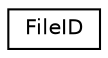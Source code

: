 digraph "Graphical Class Hierarchy"
{
 // LATEX_PDF_SIZE
  edge [fontname="Helvetica",fontsize="10",labelfontname="Helvetica",labelfontsize="10"];
  node [fontname="Helvetica",fontsize="10",shape=record];
  rankdir="LR";
  Node0 [label="FileID",height=0.2,width=0.4,color="black", fillcolor="white", style="filled",URL="$class_file_i_d.html",tooltip=" "];
}
